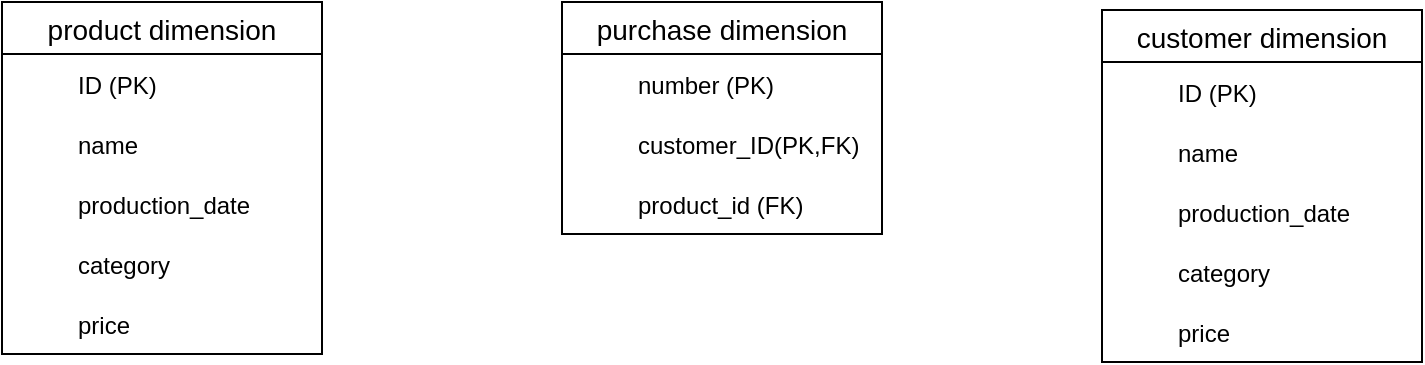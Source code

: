 <mxfile version="20.1.1" type="github">
  <diagram id="1kpTmN-MKDeLLfM404vJ" name="Page-1">
    <mxGraphModel dx="1422" dy="-88" grid="1" gridSize="10" guides="1" tooltips="1" connect="1" arrows="1" fold="1" page="1" pageScale="1" pageWidth="1100" pageHeight="850" math="0" shadow="0">
      <root>
        <mxCell id="0" />
        <mxCell id="1" parent="0" />
        <mxCell id="n0u0Q3y1Ymmgz6ggCcLT-25" value="purchase dimension" style="swimlane;fontStyle=0;childLayout=stackLayout;horizontal=1;startSize=26;horizontalStack=0;resizeParent=1;resizeParentMax=0;resizeLast=0;collapsible=1;marginBottom=0;align=center;fontSize=14;" vertex="1" parent="1">
          <mxGeometry x="480" y="1076" width="160" height="116" as="geometry" />
        </mxCell>
        <mxCell id="n0u0Q3y1Ymmgz6ggCcLT-85" value="" style="shape=table;startSize=0;container=1;collapsible=1;childLayout=tableLayout;fixedRows=1;rowLines=0;fontStyle=0;align=center;resizeLast=1;strokeColor=none;fillColor=none;collapsible=0;" vertex="1" parent="n0u0Q3y1Ymmgz6ggCcLT-25">
          <mxGeometry y="26" width="160" height="90" as="geometry" />
        </mxCell>
        <mxCell id="n0u0Q3y1Ymmgz6ggCcLT-86" value="" style="shape=tableRow;horizontal=0;startSize=0;swimlaneHead=0;swimlaneBody=0;fillColor=none;collapsible=0;dropTarget=0;points=[[0,0.5],[1,0.5]];portConstraint=eastwest;top=0;left=0;right=0;bottom=0;" vertex="1" parent="n0u0Q3y1Ymmgz6ggCcLT-85">
          <mxGeometry width="160" height="30" as="geometry" />
        </mxCell>
        <mxCell id="n0u0Q3y1Ymmgz6ggCcLT-87" value="" style="shape=partialRectangle;connectable=0;fillColor=none;top=0;left=0;bottom=0;right=0;editable=1;overflow=hidden;" vertex="1" parent="n0u0Q3y1Ymmgz6ggCcLT-86">
          <mxGeometry width="30" height="30" as="geometry">
            <mxRectangle width="30" height="30" as="alternateBounds" />
          </mxGeometry>
        </mxCell>
        <mxCell id="n0u0Q3y1Ymmgz6ggCcLT-88" value="number (PK)" style="shape=partialRectangle;connectable=0;fillColor=none;top=0;left=0;bottom=0;right=0;align=left;spacingLeft=6;overflow=hidden;" vertex="1" parent="n0u0Q3y1Ymmgz6ggCcLT-86">
          <mxGeometry x="30" width="130" height="30" as="geometry">
            <mxRectangle width="130" height="30" as="alternateBounds" />
          </mxGeometry>
        </mxCell>
        <mxCell id="n0u0Q3y1Ymmgz6ggCcLT-89" value="" style="shape=tableRow;horizontal=0;startSize=0;swimlaneHead=0;swimlaneBody=0;fillColor=none;collapsible=0;dropTarget=0;points=[[0,0.5],[1,0.5]];portConstraint=eastwest;top=0;left=0;right=0;bottom=0;" vertex="1" parent="n0u0Q3y1Ymmgz6ggCcLT-85">
          <mxGeometry y="30" width="160" height="30" as="geometry" />
        </mxCell>
        <mxCell id="n0u0Q3y1Ymmgz6ggCcLT-90" value="" style="shape=partialRectangle;connectable=0;fillColor=none;top=0;left=0;bottom=0;right=0;editable=1;overflow=hidden;" vertex="1" parent="n0u0Q3y1Ymmgz6ggCcLT-89">
          <mxGeometry width="30" height="30" as="geometry">
            <mxRectangle width="30" height="30" as="alternateBounds" />
          </mxGeometry>
        </mxCell>
        <mxCell id="n0u0Q3y1Ymmgz6ggCcLT-91" value="customer_ID(PK,FK)" style="shape=partialRectangle;connectable=0;fillColor=none;top=0;left=0;bottom=0;right=0;align=left;spacingLeft=6;overflow=hidden;" vertex="1" parent="n0u0Q3y1Ymmgz6ggCcLT-89">
          <mxGeometry x="30" width="130" height="30" as="geometry">
            <mxRectangle width="130" height="30" as="alternateBounds" />
          </mxGeometry>
        </mxCell>
        <mxCell id="n0u0Q3y1Ymmgz6ggCcLT-92" value="" style="shape=tableRow;horizontal=0;startSize=0;swimlaneHead=0;swimlaneBody=0;fillColor=none;collapsible=0;dropTarget=0;points=[[0,0.5],[1,0.5]];portConstraint=eastwest;top=0;left=0;right=0;bottom=0;" vertex="1" parent="n0u0Q3y1Ymmgz6ggCcLT-85">
          <mxGeometry y="60" width="160" height="30" as="geometry" />
        </mxCell>
        <mxCell id="n0u0Q3y1Ymmgz6ggCcLT-93" value="" style="shape=partialRectangle;connectable=0;fillColor=none;top=0;left=0;bottom=0;right=0;editable=1;overflow=hidden;" vertex="1" parent="n0u0Q3y1Ymmgz6ggCcLT-92">
          <mxGeometry width="30" height="30" as="geometry">
            <mxRectangle width="30" height="30" as="alternateBounds" />
          </mxGeometry>
        </mxCell>
        <mxCell id="n0u0Q3y1Ymmgz6ggCcLT-94" value="product_id (FK)" style="shape=partialRectangle;connectable=0;fillColor=none;top=0;left=0;bottom=0;right=0;align=left;spacingLeft=6;overflow=hidden;" vertex="1" parent="n0u0Q3y1Ymmgz6ggCcLT-92">
          <mxGeometry x="30" width="130" height="30" as="geometry">
            <mxRectangle width="130" height="30" as="alternateBounds" />
          </mxGeometry>
        </mxCell>
        <mxCell id="n0u0Q3y1Ymmgz6ggCcLT-30" value="product dimension" style="swimlane;fontStyle=0;childLayout=stackLayout;horizontal=1;startSize=26;horizontalStack=0;resizeParent=1;resizeParentMax=0;resizeLast=0;collapsible=1;marginBottom=0;align=center;fontSize=14;" vertex="1" parent="1">
          <mxGeometry x="200" y="1076" width="160" height="176" as="geometry" />
        </mxCell>
        <mxCell id="n0u0Q3y1Ymmgz6ggCcLT-69" value="" style="shape=table;startSize=0;container=1;collapsible=1;childLayout=tableLayout;fixedRows=1;rowLines=0;fontStyle=0;align=center;resizeLast=1;strokeColor=none;fillColor=none;collapsible=0;" vertex="1" parent="n0u0Q3y1Ymmgz6ggCcLT-30">
          <mxGeometry y="26" width="160" height="60" as="geometry" />
        </mxCell>
        <mxCell id="n0u0Q3y1Ymmgz6ggCcLT-79" value="" style="shape=tableRow;horizontal=0;startSize=0;swimlaneHead=0;swimlaneBody=0;fillColor=none;collapsible=0;dropTarget=0;points=[[0,0.5],[1,0.5]];portConstraint=eastwest;top=0;left=0;right=0;bottom=0;" vertex="1" parent="n0u0Q3y1Ymmgz6ggCcLT-69">
          <mxGeometry width="160" height="30" as="geometry" />
        </mxCell>
        <mxCell id="n0u0Q3y1Ymmgz6ggCcLT-80" value="" style="shape=partialRectangle;connectable=0;fillColor=none;top=0;left=0;bottom=0;right=0;editable=1;overflow=hidden;" vertex="1" parent="n0u0Q3y1Ymmgz6ggCcLT-79">
          <mxGeometry width="30" height="30" as="geometry">
            <mxRectangle width="30" height="30" as="alternateBounds" />
          </mxGeometry>
        </mxCell>
        <mxCell id="n0u0Q3y1Ymmgz6ggCcLT-81" value="ID (PK)" style="shape=partialRectangle;connectable=0;fillColor=none;top=0;left=0;bottom=0;right=0;align=left;spacingLeft=6;overflow=hidden;" vertex="1" parent="n0u0Q3y1Ymmgz6ggCcLT-79">
          <mxGeometry x="30" width="130" height="30" as="geometry">
            <mxRectangle width="130" height="30" as="alternateBounds" />
          </mxGeometry>
        </mxCell>
        <mxCell id="n0u0Q3y1Ymmgz6ggCcLT-70" value="" style="shape=tableRow;horizontal=0;startSize=0;swimlaneHead=0;swimlaneBody=0;fillColor=none;collapsible=0;dropTarget=0;points=[[0,0.5],[1,0.5]];portConstraint=eastwest;top=0;left=0;right=0;bottom=0;" vertex="1" parent="n0u0Q3y1Ymmgz6ggCcLT-69">
          <mxGeometry y="30" width="160" height="30" as="geometry" />
        </mxCell>
        <mxCell id="n0u0Q3y1Ymmgz6ggCcLT-71" value="" style="shape=partialRectangle;connectable=0;fillColor=none;top=0;left=0;bottom=0;right=0;editable=1;overflow=hidden;" vertex="1" parent="n0u0Q3y1Ymmgz6ggCcLT-70">
          <mxGeometry width="30" height="30" as="geometry">
            <mxRectangle width="30" height="30" as="alternateBounds" />
          </mxGeometry>
        </mxCell>
        <mxCell id="n0u0Q3y1Ymmgz6ggCcLT-72" value="name" style="shape=partialRectangle;connectable=0;fillColor=none;top=0;left=0;bottom=0;right=0;align=left;spacingLeft=6;overflow=hidden;" vertex="1" parent="n0u0Q3y1Ymmgz6ggCcLT-70">
          <mxGeometry x="30" width="130" height="30" as="geometry">
            <mxRectangle width="130" height="30" as="alternateBounds" />
          </mxGeometry>
        </mxCell>
        <mxCell id="n0u0Q3y1Ymmgz6ggCcLT-61" value="" style="shape=table;startSize=0;container=1;collapsible=1;childLayout=tableLayout;fixedRows=1;rowLines=0;fontStyle=0;align=center;resizeLast=1;strokeColor=none;fillColor=none;collapsible=0;" vertex="1" parent="n0u0Q3y1Ymmgz6ggCcLT-30">
          <mxGeometry y="86" width="160" height="90" as="geometry" />
        </mxCell>
        <mxCell id="n0u0Q3y1Ymmgz6ggCcLT-62" value="" style="shape=tableRow;horizontal=0;startSize=0;swimlaneHead=0;swimlaneBody=0;fillColor=none;collapsible=0;dropTarget=0;points=[[0,0.5],[1,0.5]];portConstraint=eastwest;top=0;left=0;right=0;bottom=0;" vertex="1" parent="n0u0Q3y1Ymmgz6ggCcLT-61">
          <mxGeometry width="160" height="30" as="geometry" />
        </mxCell>
        <mxCell id="n0u0Q3y1Ymmgz6ggCcLT-63" value="" style="shape=partialRectangle;connectable=0;fillColor=none;top=0;left=0;bottom=0;right=0;editable=1;overflow=hidden;" vertex="1" parent="n0u0Q3y1Ymmgz6ggCcLT-62">
          <mxGeometry width="30" height="30" as="geometry">
            <mxRectangle width="30" height="30" as="alternateBounds" />
          </mxGeometry>
        </mxCell>
        <mxCell id="n0u0Q3y1Ymmgz6ggCcLT-64" value="production_date" style="shape=partialRectangle;connectable=0;fillColor=none;top=0;left=0;bottom=0;right=0;align=left;spacingLeft=6;overflow=hidden;" vertex="1" parent="n0u0Q3y1Ymmgz6ggCcLT-62">
          <mxGeometry x="30" width="130" height="30" as="geometry">
            <mxRectangle width="130" height="30" as="alternateBounds" />
          </mxGeometry>
        </mxCell>
        <mxCell id="n0u0Q3y1Ymmgz6ggCcLT-73" value="" style="shape=tableRow;horizontal=0;startSize=0;swimlaneHead=0;swimlaneBody=0;fillColor=none;collapsible=0;dropTarget=0;points=[[0,0.5],[1,0.5]];portConstraint=eastwest;top=0;left=0;right=0;bottom=0;" vertex="1" parent="n0u0Q3y1Ymmgz6ggCcLT-61">
          <mxGeometry y="30" width="160" height="30" as="geometry" />
        </mxCell>
        <mxCell id="n0u0Q3y1Ymmgz6ggCcLT-74" value="" style="shape=partialRectangle;connectable=0;fillColor=none;top=0;left=0;bottom=0;right=0;editable=1;overflow=hidden;" vertex="1" parent="n0u0Q3y1Ymmgz6ggCcLT-73">
          <mxGeometry width="30" height="30" as="geometry">
            <mxRectangle width="30" height="30" as="alternateBounds" />
          </mxGeometry>
        </mxCell>
        <mxCell id="n0u0Q3y1Ymmgz6ggCcLT-75" value="category" style="shape=partialRectangle;connectable=0;fillColor=none;top=0;left=0;bottom=0;right=0;align=left;spacingLeft=6;overflow=hidden;" vertex="1" parent="n0u0Q3y1Ymmgz6ggCcLT-73">
          <mxGeometry x="30" width="130" height="30" as="geometry">
            <mxRectangle width="130" height="30" as="alternateBounds" />
          </mxGeometry>
        </mxCell>
        <mxCell id="n0u0Q3y1Ymmgz6ggCcLT-76" value="" style="shape=tableRow;horizontal=0;startSize=0;swimlaneHead=0;swimlaneBody=0;fillColor=none;collapsible=0;dropTarget=0;points=[[0,0.5],[1,0.5]];portConstraint=eastwest;top=0;left=0;right=0;bottom=0;" vertex="1" parent="n0u0Q3y1Ymmgz6ggCcLT-61">
          <mxGeometry y="60" width="160" height="30" as="geometry" />
        </mxCell>
        <mxCell id="n0u0Q3y1Ymmgz6ggCcLT-77" value="" style="shape=partialRectangle;connectable=0;fillColor=none;top=0;left=0;bottom=0;right=0;editable=1;overflow=hidden;" vertex="1" parent="n0u0Q3y1Ymmgz6ggCcLT-76">
          <mxGeometry width="30" height="30" as="geometry">
            <mxRectangle width="30" height="30" as="alternateBounds" />
          </mxGeometry>
        </mxCell>
        <mxCell id="n0u0Q3y1Ymmgz6ggCcLT-78" value="price" style="shape=partialRectangle;connectable=0;fillColor=none;top=0;left=0;bottom=0;right=0;align=left;spacingLeft=6;overflow=hidden;" vertex="1" parent="n0u0Q3y1Ymmgz6ggCcLT-76">
          <mxGeometry x="30" width="130" height="30" as="geometry">
            <mxRectangle width="130" height="30" as="alternateBounds" />
          </mxGeometry>
        </mxCell>
        <mxCell id="n0u0Q3y1Ymmgz6ggCcLT-82" value="" style="shape=tableRow;horizontal=0;startSize=0;swimlaneHead=0;swimlaneBody=0;fillColor=none;collapsible=0;dropTarget=0;points=[[0,0.5],[1,0.5]];portConstraint=eastwest;top=0;left=0;right=0;bottom=0;" vertex="1" parent="1">
          <mxGeometry x="480" y="1132" width="220" height="30" as="geometry" />
        </mxCell>
        <mxCell id="n0u0Q3y1Ymmgz6ggCcLT-83" value="" style="shape=partialRectangle;connectable=0;fillColor=none;top=0;left=0;bottom=0;right=0;editable=1;overflow=hidden;" vertex="1" parent="n0u0Q3y1Ymmgz6ggCcLT-82">
          <mxGeometry width="30" height="30" as="geometry">
            <mxRectangle width="30" height="30" as="alternateBounds" />
          </mxGeometry>
        </mxCell>
        <mxCell id="n0u0Q3y1Ymmgz6ggCcLT-97" value="customer dimension" style="swimlane;fontStyle=0;childLayout=stackLayout;horizontal=1;startSize=26;horizontalStack=0;resizeParent=1;resizeParentMax=0;resizeLast=0;collapsible=1;marginBottom=0;align=center;fontSize=14;" vertex="1" parent="1">
          <mxGeometry x="750" y="1080" width="160" height="176" as="geometry" />
        </mxCell>
        <mxCell id="n0u0Q3y1Ymmgz6ggCcLT-98" value="" style="shape=table;startSize=0;container=1;collapsible=1;childLayout=tableLayout;fixedRows=1;rowLines=0;fontStyle=0;align=center;resizeLast=1;strokeColor=none;fillColor=none;collapsible=0;" vertex="1" parent="n0u0Q3y1Ymmgz6ggCcLT-97">
          <mxGeometry y="26" width="160" height="60" as="geometry" />
        </mxCell>
        <mxCell id="n0u0Q3y1Ymmgz6ggCcLT-99" value="" style="shape=tableRow;horizontal=0;startSize=0;swimlaneHead=0;swimlaneBody=0;fillColor=none;collapsible=0;dropTarget=0;points=[[0,0.5],[1,0.5]];portConstraint=eastwest;top=0;left=0;right=0;bottom=0;" vertex="1" parent="n0u0Q3y1Ymmgz6ggCcLT-98">
          <mxGeometry width="160" height="30" as="geometry" />
        </mxCell>
        <mxCell id="n0u0Q3y1Ymmgz6ggCcLT-100" value="" style="shape=partialRectangle;connectable=0;fillColor=none;top=0;left=0;bottom=0;right=0;editable=1;overflow=hidden;" vertex="1" parent="n0u0Q3y1Ymmgz6ggCcLT-99">
          <mxGeometry width="30" height="30" as="geometry">
            <mxRectangle width="30" height="30" as="alternateBounds" />
          </mxGeometry>
        </mxCell>
        <mxCell id="n0u0Q3y1Ymmgz6ggCcLT-101" value="ID (PK)" style="shape=partialRectangle;connectable=0;fillColor=none;top=0;left=0;bottom=0;right=0;align=left;spacingLeft=6;overflow=hidden;" vertex="1" parent="n0u0Q3y1Ymmgz6ggCcLT-99">
          <mxGeometry x="30" width="130" height="30" as="geometry">
            <mxRectangle width="130" height="30" as="alternateBounds" />
          </mxGeometry>
        </mxCell>
        <mxCell id="n0u0Q3y1Ymmgz6ggCcLT-102" value="" style="shape=tableRow;horizontal=0;startSize=0;swimlaneHead=0;swimlaneBody=0;fillColor=none;collapsible=0;dropTarget=0;points=[[0,0.5],[1,0.5]];portConstraint=eastwest;top=0;left=0;right=0;bottom=0;" vertex="1" parent="n0u0Q3y1Ymmgz6ggCcLT-98">
          <mxGeometry y="30" width="160" height="30" as="geometry" />
        </mxCell>
        <mxCell id="n0u0Q3y1Ymmgz6ggCcLT-103" value="" style="shape=partialRectangle;connectable=0;fillColor=none;top=0;left=0;bottom=0;right=0;editable=1;overflow=hidden;" vertex="1" parent="n0u0Q3y1Ymmgz6ggCcLT-102">
          <mxGeometry width="30" height="30" as="geometry">
            <mxRectangle width="30" height="30" as="alternateBounds" />
          </mxGeometry>
        </mxCell>
        <mxCell id="n0u0Q3y1Ymmgz6ggCcLT-104" value="name" style="shape=partialRectangle;connectable=0;fillColor=none;top=0;left=0;bottom=0;right=0;align=left;spacingLeft=6;overflow=hidden;" vertex="1" parent="n0u0Q3y1Ymmgz6ggCcLT-102">
          <mxGeometry x="30" width="130" height="30" as="geometry">
            <mxRectangle width="130" height="30" as="alternateBounds" />
          </mxGeometry>
        </mxCell>
        <mxCell id="n0u0Q3y1Ymmgz6ggCcLT-105" value="" style="shape=table;startSize=0;container=1;collapsible=1;childLayout=tableLayout;fixedRows=1;rowLines=0;fontStyle=0;align=center;resizeLast=1;strokeColor=none;fillColor=none;collapsible=0;" vertex="1" parent="n0u0Q3y1Ymmgz6ggCcLT-97">
          <mxGeometry y="86" width="160" height="90" as="geometry" />
        </mxCell>
        <mxCell id="n0u0Q3y1Ymmgz6ggCcLT-106" value="" style="shape=tableRow;horizontal=0;startSize=0;swimlaneHead=0;swimlaneBody=0;fillColor=none;collapsible=0;dropTarget=0;points=[[0,0.5],[1,0.5]];portConstraint=eastwest;top=0;left=0;right=0;bottom=0;" vertex="1" parent="n0u0Q3y1Ymmgz6ggCcLT-105">
          <mxGeometry width="160" height="30" as="geometry" />
        </mxCell>
        <mxCell id="n0u0Q3y1Ymmgz6ggCcLT-107" value="" style="shape=partialRectangle;connectable=0;fillColor=none;top=0;left=0;bottom=0;right=0;editable=1;overflow=hidden;" vertex="1" parent="n0u0Q3y1Ymmgz6ggCcLT-106">
          <mxGeometry width="30" height="30" as="geometry">
            <mxRectangle width="30" height="30" as="alternateBounds" />
          </mxGeometry>
        </mxCell>
        <mxCell id="n0u0Q3y1Ymmgz6ggCcLT-108" value="production_date" style="shape=partialRectangle;connectable=0;fillColor=none;top=0;left=0;bottom=0;right=0;align=left;spacingLeft=6;overflow=hidden;" vertex="1" parent="n0u0Q3y1Ymmgz6ggCcLT-106">
          <mxGeometry x="30" width="130" height="30" as="geometry">
            <mxRectangle width="130" height="30" as="alternateBounds" />
          </mxGeometry>
        </mxCell>
        <mxCell id="n0u0Q3y1Ymmgz6ggCcLT-109" value="" style="shape=tableRow;horizontal=0;startSize=0;swimlaneHead=0;swimlaneBody=0;fillColor=none;collapsible=0;dropTarget=0;points=[[0,0.5],[1,0.5]];portConstraint=eastwest;top=0;left=0;right=0;bottom=0;" vertex="1" parent="n0u0Q3y1Ymmgz6ggCcLT-105">
          <mxGeometry y="30" width="160" height="30" as="geometry" />
        </mxCell>
        <mxCell id="n0u0Q3y1Ymmgz6ggCcLT-110" value="" style="shape=partialRectangle;connectable=0;fillColor=none;top=0;left=0;bottom=0;right=0;editable=1;overflow=hidden;" vertex="1" parent="n0u0Q3y1Ymmgz6ggCcLT-109">
          <mxGeometry width="30" height="30" as="geometry">
            <mxRectangle width="30" height="30" as="alternateBounds" />
          </mxGeometry>
        </mxCell>
        <mxCell id="n0u0Q3y1Ymmgz6ggCcLT-111" value="category" style="shape=partialRectangle;connectable=0;fillColor=none;top=0;left=0;bottom=0;right=0;align=left;spacingLeft=6;overflow=hidden;" vertex="1" parent="n0u0Q3y1Ymmgz6ggCcLT-109">
          <mxGeometry x="30" width="130" height="30" as="geometry">
            <mxRectangle width="130" height="30" as="alternateBounds" />
          </mxGeometry>
        </mxCell>
        <mxCell id="n0u0Q3y1Ymmgz6ggCcLT-112" value="" style="shape=tableRow;horizontal=0;startSize=0;swimlaneHead=0;swimlaneBody=0;fillColor=none;collapsible=0;dropTarget=0;points=[[0,0.5],[1,0.5]];portConstraint=eastwest;top=0;left=0;right=0;bottom=0;" vertex="1" parent="n0u0Q3y1Ymmgz6ggCcLT-105">
          <mxGeometry y="60" width="160" height="30" as="geometry" />
        </mxCell>
        <mxCell id="n0u0Q3y1Ymmgz6ggCcLT-113" value="" style="shape=partialRectangle;connectable=0;fillColor=none;top=0;left=0;bottom=0;right=0;editable=1;overflow=hidden;" vertex="1" parent="n0u0Q3y1Ymmgz6ggCcLT-112">
          <mxGeometry width="30" height="30" as="geometry">
            <mxRectangle width="30" height="30" as="alternateBounds" />
          </mxGeometry>
        </mxCell>
        <mxCell id="n0u0Q3y1Ymmgz6ggCcLT-114" value="price" style="shape=partialRectangle;connectable=0;fillColor=none;top=0;left=0;bottom=0;right=0;align=left;spacingLeft=6;overflow=hidden;" vertex="1" parent="n0u0Q3y1Ymmgz6ggCcLT-112">
          <mxGeometry x="30" width="130" height="30" as="geometry">
            <mxRectangle width="130" height="30" as="alternateBounds" />
          </mxGeometry>
        </mxCell>
      </root>
    </mxGraphModel>
  </diagram>
</mxfile>
